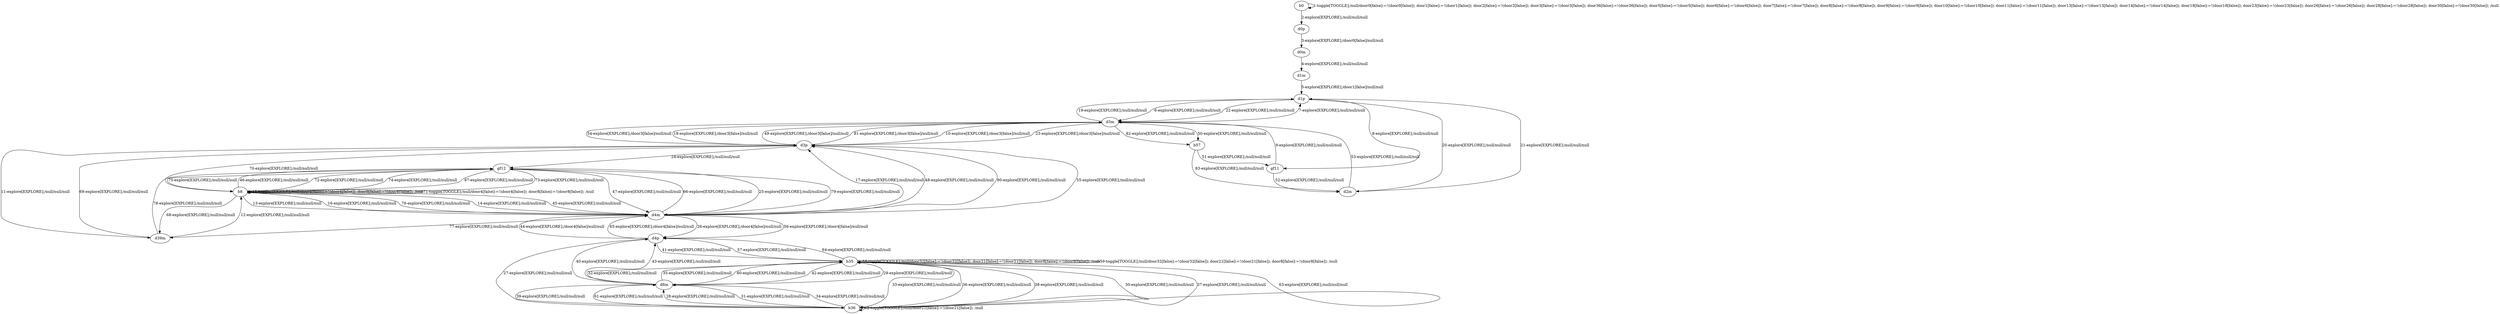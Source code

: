 # Total number of goals covered by this test: 2
# b36 --> d8m
# b36 --> b36

digraph g {
"b0" -> "b0" [label = "1-toggle[TOGGLE];/null/door0[false]:=!(door0[false]); door1[false]:=!(door1[false]); door2[false]:=!(door2[false]); door3[false]:=!(door3[false]); door36[false]:=!(door36[false]); door5[false]:=!(door5[false]); door6[false]:=!(door6[false]); door7[false]:=!(door7[false]); door8[false]:=!(door8[false]); door9[false]:=!(door9[false]); door10[false]:=!(door10[false]); door11[false]:=!(door11[false]); door13[false]:=!(door13[false]); door14[false]:=!(door14[false]); door18[false]:=!(door18[false]); door23[false]:=!(door23[false]); door26[false]:=!(door26[false]); door28[false]:=!(door28[false]); door30[false]:=!(door30[false]); /null"];
"b0" -> "d0p" [label = "2-explore[EXPLORE];/null/null/null"];
"d0p" -> "d0m" [label = "3-explore[EXPLORE];/door0[false]/null/null"];
"d0m" -> "d1m" [label = "4-explore[EXPLORE];/null/null/null"];
"d1m" -> "d1p" [label = "5-explore[EXPLORE];/door1[false]/null/null"];
"d1p" -> "d3m" [label = "6-explore[EXPLORE];/null/null/null"];
"d3m" -> "d1p" [label = "7-explore[EXPLORE];/null/null/null"];
"d1p" -> "gf11" [label = "8-explore[EXPLORE];/null/null/null"];
"gf11" -> "d3m" [label = "9-explore[EXPLORE];/null/null/null"];
"d3m" -> "d3p" [label = "10-explore[EXPLORE];/door3[false]/null/null"];
"d3p" -> "d39m" [label = "11-explore[EXPLORE];/null/null/null"];
"d39m" -> "b8" [label = "12-explore[EXPLORE];/null/null/null"];
"b8" -> "d4m" [label = "13-explore[EXPLORE];/null/null/null"];
"d4m" -> "b8" [label = "14-explore[EXPLORE];/null/null/null"];
"b8" -> "b8" [label = "15-toggle[TOGGLE];/null/door4[false]:=!(door4[false]); door8[false]:=!(door8[false]); /null"];
"b8" -> "d4m" [label = "16-explore[EXPLORE];/null/null/null"];
"d4m" -> "d3p" [label = "17-explore[EXPLORE];/null/null/null"];
"d3p" -> "d3m" [label = "18-explore[EXPLORE];/door3[false]/null/null"];
"d3m" -> "d1p" [label = "19-explore[EXPLORE];/null/null/null"];
"d1p" -> "d2m" [label = "20-explore[EXPLORE];/null/null/null"];
"d2m" -> "d1p" [label = "21-explore[EXPLORE];/null/null/null"];
"d1p" -> "d3m" [label = "22-explore[EXPLORE];/null/null/null"];
"d3m" -> "d3p" [label = "23-explore[EXPLORE];/door3[false]/null/null"];
"d3p" -> "gf12" [label = "24-explore[EXPLORE];/null/null/null"];
"gf12" -> "d4m" [label = "25-explore[EXPLORE];/null/null/null"];
"d4m" -> "d4p" [label = "26-explore[EXPLORE];/door4[false]/null/null"];
"d4p" -> "b36" [label = "27-explore[EXPLORE];/null/null/null"];
"b36" -> "d8m" [label = "28-explore[EXPLORE];/null/null/null"];
"d8m" -> "b35" [label = "29-explore[EXPLORE];/null/null/null"];
"b35" -> "b36" [label = "30-explore[EXPLORE];/null/null/null"];
"b36" -> "d8m" [label = "31-explore[EXPLORE];/null/null/null"];
"d8m" -> "b35" [label = "32-explore[EXPLORE];/null/null/null"];
"b35" -> "b36" [label = "33-explore[EXPLORE];/null/null/null"];
"b36" -> "d8m" [label = "34-explore[EXPLORE];/null/null/null"];
"d8m" -> "b35" [label = "35-explore[EXPLORE];/null/null/null"];
"b35" -> "b36" [label = "36-explore[EXPLORE];/null/null/null"];
"b36" -> "b35" [label = "37-explore[EXPLORE];/null/null/null"];
"b35" -> "b36" [label = "38-explore[EXPLORE];/null/null/null"];
"b36" -> "d8m" [label = "39-explore[EXPLORE];/null/null/null"];
"d8m" -> "d4p" [label = "40-explore[EXPLORE];/null/null/null"];
"d4p" -> "b35" [label = "41-explore[EXPLORE];/null/null/null"];
"b35" -> "d8m" [label = "42-explore[EXPLORE];/null/null/null"];
"d8m" -> "d4p" [label = "43-explore[EXPLORE];/null/null/null"];
"d4p" -> "d4m" [label = "44-explore[EXPLORE];/door4[false]/null/null"];
"d4m" -> "b8" [label = "45-explore[EXPLORE];/null/null/null"];
"b8" -> "gf12" [label = "46-explore[EXPLORE];/null/null/null"];
"gf12" -> "d4m" [label = "47-explore[EXPLORE];/null/null/null"];
"d4m" -> "d3p" [label = "48-explore[EXPLORE];/null/null/null"];
"d3p" -> "d3m" [label = "49-explore[EXPLORE];/door3[false]/null/null"];
"d3m" -> "b57" [label = "50-explore[EXPLORE];/null/null/null"];
"b57" -> "gf11" [label = "51-explore[EXPLORE];/null/null/null"];
"gf11" -> "d2m" [label = "52-explore[EXPLORE];/null/null/null"];
"d2m" -> "d3m" [label = "53-explore[EXPLORE];/null/null/null"];
"d3m" -> "d3p" [label = "54-explore[EXPLORE];/door3[false]/null/null"];
"d3p" -> "d4m" [label = "55-explore[EXPLORE];/null/null/null"];
"d4m" -> "d4p" [label = "56-explore[EXPLORE];/door4[false]/null/null"];
"d4p" -> "b35" [label = "57-explore[EXPLORE];/null/null/null"];
"b35" -> "b35" [label = "58-toggle[TOGGLE];/null/door32[false]:=!(door32[false]); door21[false]:=!(door21[false]); door8[false]:=!(door8[false]); /null"];
"b35" -> "b35" [label = "59-toggle[TOGGLE];/null/door32[false]:=!(door32[false]); door21[false]:=!(door21[false]); door8[false]:=!(door8[false]); /null"];
"b35" -> "d8m" [label = "60-explore[EXPLORE];/null/null/null"];
"d8m" -> "b36" [label = "61-explore[EXPLORE];/null/null/null"];
"b36" -> "b36" [label = "62-toggle[TOGGLE];/null/door21[false]:=!(door21[false]); /null"];
"b36" -> "b35" [label = "63-explore[EXPLORE];/null/null/null"];
"b35" -> "d4p" [label = "64-explore[EXPLORE];/null/null/null"];
"d4p" -> "d4m" [label = "65-explore[EXPLORE];/door4[false]/null/null"];
"d4m" -> "gf12" [label = "66-explore[EXPLORE];/null/null/null"];
"gf12" -> "b8" [label = "67-explore[EXPLORE];/null/null/null"];
"b8" -> "d39m" [label = "68-explore[EXPLORE];/null/null/null"];
"d39m" -> "d3p" [label = "69-explore[EXPLORE];/null/null/null"];
"d3p" -> "b8" [label = "70-explore[EXPLORE];/null/null/null"];
"b8" -> "b8" [label = "71-toggle[TOGGLE];/null/door4[false]:=!(door4[false]); door8[false]:=!(door8[false]); /null"];
"b8" -> "gf12" [label = "72-explore[EXPLORE];/null/null/null"];
"gf12" -> "b8" [label = "73-explore[EXPLORE];/null/null/null"];
"b8" -> "gf12" [label = "74-explore[EXPLORE];/null/null/null"];
"gf12" -> "b8" [label = "75-explore[EXPLORE];/null/null/null"];
"b8" -> "d4m" [label = "76-explore[EXPLORE];/null/null/null"];
"d4m" -> "d39m" [label = "77-explore[EXPLORE];/null/null/null"];
"d39m" -> "gf12" [label = "78-explore[EXPLORE];/null/null/null"];
"gf12" -> "d4m" [label = "79-explore[EXPLORE];/null/null/null"];
"d4m" -> "d3p" [label = "80-explore[EXPLORE];/null/null/null"];
"d3p" -> "d3m" [label = "81-explore[EXPLORE];/door3[false]/null/null"];
"d3m" -> "b57" [label = "82-explore[EXPLORE];/null/null/null"];
"b57" -> "d2m" [label = "83-explore[EXPLORE];/null/null/null"];
}
